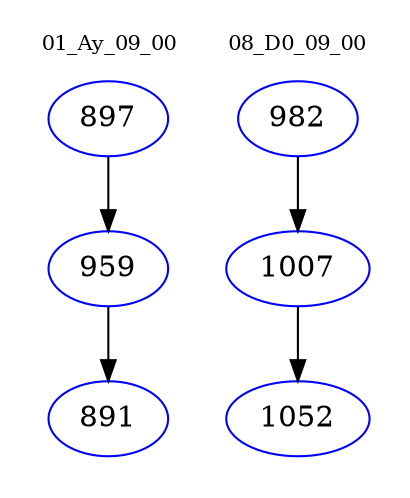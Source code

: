 digraph{
subgraph cluster_0 {
color = white
label = "01_Ay_09_00";
fontsize=10;
T0_897 [label="897", color="blue"]
T0_897 -> T0_959 [color="black"]
T0_959 [label="959", color="blue"]
T0_959 -> T0_891 [color="black"]
T0_891 [label="891", color="blue"]
}
subgraph cluster_1 {
color = white
label = "08_D0_09_00";
fontsize=10;
T1_982 [label="982", color="blue"]
T1_982 -> T1_1007 [color="black"]
T1_1007 [label="1007", color="blue"]
T1_1007 -> T1_1052 [color="black"]
T1_1052 [label="1052", color="blue"]
}
}

